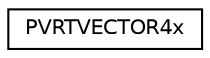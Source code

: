 digraph "Graphical Class Hierarchy"
{
  edge [fontname="Helvetica",fontsize="10",labelfontname="Helvetica",labelfontsize="10"];
  node [fontname="Helvetica",fontsize="10",shape=record];
  rankdir="LR";
  Node1 [label="PVRTVECTOR4x",height=0.2,width=0.4,color="black", fillcolor="white", style="filled",URL="$struct_p_v_r_t_v_e_c_t_o_r4x.html",tooltip="4D fixed point vector "];
}
